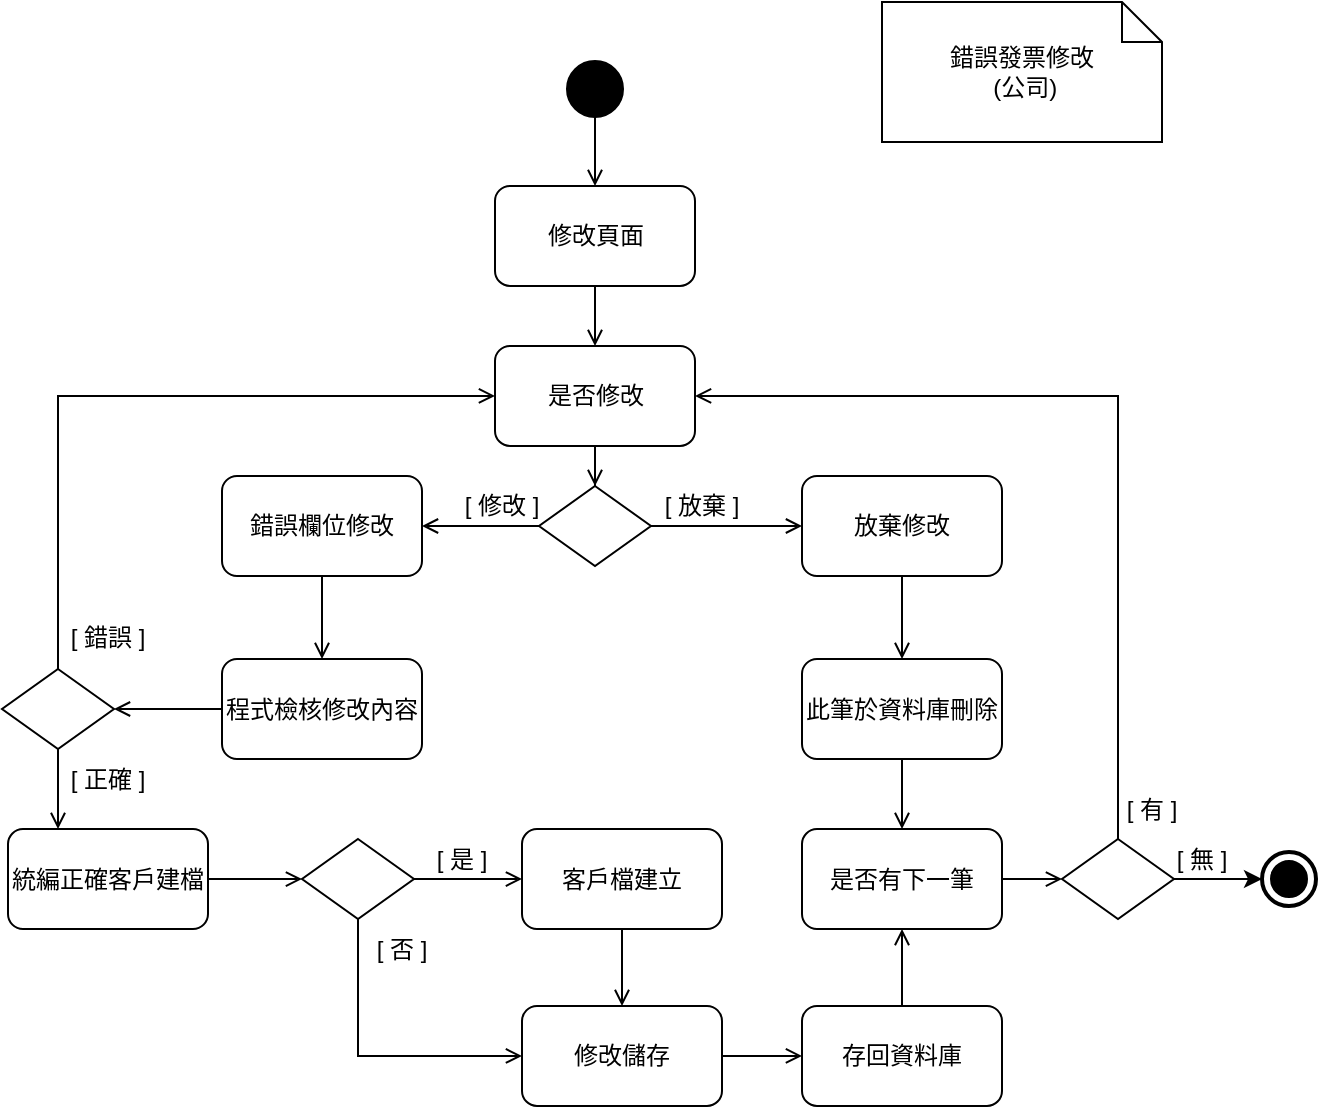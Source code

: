 <mxfile version="21.2.3" type="google" pages="5">
  <diagram name="錯誤發票修改(公司)" id="c4acf3e9-155e-7222-9cf6-157b1a14988f">
    <mxGraphModel grid="1" page="1" gridSize="10" guides="1" tooltips="1" connect="1" arrows="1" fold="1" pageScale="1" pageWidth="850" pageHeight="1100" background="none" math="0" shadow="0">
      <root>
        <mxCell id="0" />
        <mxCell id="1" parent="0" />
        <mxCell id="ghHMwNl4-2IU3GXv16XO-2" value="錯誤發票修改&lt;br&gt;&amp;nbsp;(公司)" style="shape=note;size=20;whiteSpace=wrap;html=1;" vertex="1" parent="1">
          <mxGeometry x="440" y="110" width="140" height="70" as="geometry" />
        </mxCell>
        <mxCell id="ghHMwNl4-2IU3GXv16XO-8" style="edgeStyle=orthogonalEdgeStyle;rounded=0;orthogonalLoop=1;jettySize=auto;html=1;entryX=0.5;entryY=0;entryDx=0;entryDy=0;endArrow=open;endFill=0;" edge="1" parent="1" source="ghHMwNl4-2IU3GXv16XO-3" target="ghHMwNl4-2IU3GXv16XO-9">
          <mxGeometry relative="1" as="geometry">
            <mxPoint x="296.5" y="148.98" as="targetPoint" />
          </mxGeometry>
        </mxCell>
        <mxCell id="ghHMwNl4-2IU3GXv16XO-3" value="" style="shape=ellipse;html=1;fillColor=strokeColor;strokeWidth=2;verticalLabelPosition=bottom;verticalAlignment=top;perimeter=ellipsePerimeter;aspect=fixed;" vertex="1" parent="1">
          <mxGeometry x="283" y="140" width="27" height="27" as="geometry" />
        </mxCell>
        <mxCell id="ghHMwNl4-2IU3GXv16XO-4" value="" style="html=1;shape=mxgraph.sysml.actFinal;strokeWidth=2;verticalLabelPosition=bottom;verticalAlignment=top;aspect=fixed;" vertex="1" parent="1">
          <mxGeometry x="630" y="535.02" width="27" height="27" as="geometry" />
        </mxCell>
        <mxCell id="ghHMwNl4-2IU3GXv16XO-78" style="edgeStyle=orthogonalEdgeStyle;rounded=0;orthogonalLoop=1;jettySize=auto;html=1;entryX=1;entryY=0.5;entryDx=0;entryDy=0;endArrow=open;endFill=0;" edge="1" parent="1" source="ghHMwNl4-2IU3GXv16XO-6" target="ghHMwNl4-2IU3GXv16XO-18">
          <mxGeometry relative="1" as="geometry" />
        </mxCell>
        <mxCell id="ghHMwNl4-2IU3GXv16XO-84" style="edgeStyle=orthogonalEdgeStyle;rounded=0;orthogonalLoop=1;jettySize=auto;html=1;entryX=0;entryY=0.5;entryDx=0;entryDy=0;endArrow=open;endFill=0;" edge="1" parent="1" source="ghHMwNl4-2IU3GXv16XO-6" target="ghHMwNl4-2IU3GXv16XO-98">
          <mxGeometry relative="1" as="geometry" />
        </mxCell>
        <mxCell id="ghHMwNl4-2IU3GXv16XO-6" value="" style="rhombus;whiteSpace=wrap;html=1;aspect=fixed;" vertex="1" parent="1">
          <mxGeometry x="268.5" y="351.98" width="56" height="40.04" as="geometry" />
        </mxCell>
        <mxCell id="ghHMwNl4-2IU3GXv16XO-12" style="edgeStyle=orthogonalEdgeStyle;rounded=0;orthogonalLoop=1;jettySize=auto;html=1;endArrow=open;endFill=0;" edge="1" parent="1" source="ghHMwNl4-2IU3GXv16XO-9" target="ghHMwNl4-2IU3GXv16XO-13">
          <mxGeometry relative="1" as="geometry">
            <mxPoint x="390" y="196.98" as="targetPoint" />
          </mxGeometry>
        </mxCell>
        <mxCell id="ghHMwNl4-2IU3GXv16XO-9" value="修改頁面" style="shape=rect;html=1;rounded=1;whiteSpace=wrap;align=center;aspect=fixed;" vertex="1" parent="1">
          <mxGeometry x="246.5" y="201.98" width="100" height="50" as="geometry" />
        </mxCell>
        <mxCell id="ghHMwNl4-2IU3GXv16XO-15" style="edgeStyle=orthogonalEdgeStyle;rounded=0;orthogonalLoop=1;jettySize=auto;html=1;entryX=0.5;entryY=0;entryDx=0;entryDy=0;endArrow=open;endFill=0;" edge="1" parent="1" source="ghHMwNl4-2IU3GXv16XO-13" target="ghHMwNl4-2IU3GXv16XO-6">
          <mxGeometry relative="1" as="geometry" />
        </mxCell>
        <mxCell id="ghHMwNl4-2IU3GXv16XO-13" value="是否修改" style="shape=rect;html=1;rounded=1;whiteSpace=wrap;align=center;aspect=fixed;" vertex="1" parent="1">
          <mxGeometry x="246.5" y="281.98" width="100" height="50" as="geometry" />
        </mxCell>
        <mxCell id="ghHMwNl4-2IU3GXv16XO-17" value="[ 放棄 ]" style="text;html=1;strokeColor=none;fillColor=none;align=center;verticalAlign=middle;whiteSpace=wrap;rounded=0;" vertex="1" parent="1">
          <mxGeometry x="320" y="347.0" width="60" height="30" as="geometry" />
        </mxCell>
        <mxCell id="ghHMwNl4-2IU3GXv16XO-79" style="edgeStyle=orthogonalEdgeStyle;rounded=0;orthogonalLoop=1;jettySize=auto;html=1;entryX=0.5;entryY=0;entryDx=0;entryDy=0;endArrow=open;endFill=0;" edge="1" parent="1" source="ghHMwNl4-2IU3GXv16XO-18" target="ghHMwNl4-2IU3GXv16XO-21">
          <mxGeometry relative="1" as="geometry" />
        </mxCell>
        <mxCell id="ghHMwNl4-2IU3GXv16XO-18" value="錯誤欄位修改" style="shape=rect;html=1;rounded=1;whiteSpace=wrap;align=center;aspect=fixed;" vertex="1" parent="1">
          <mxGeometry x="110" y="347" width="100" height="50" as="geometry" />
        </mxCell>
        <mxCell id="ghHMwNl4-2IU3GXv16XO-20" value="[ 修改 ]" style="text;html=1;strokeColor=none;fillColor=none;align=center;verticalAlign=middle;whiteSpace=wrap;rounded=0;" vertex="1" parent="1">
          <mxGeometry x="220" y="347" width="60" height="30" as="geometry" />
        </mxCell>
        <mxCell id="ghHMwNl4-2IU3GXv16XO-110" style="edgeStyle=orthogonalEdgeStyle;rounded=0;orthogonalLoop=1;jettySize=auto;html=1;entryX=1;entryY=0.5;entryDx=0;entryDy=0;endArrow=open;endFill=0;" edge="1" parent="1" source="ghHMwNl4-2IU3GXv16XO-21" target="ghHMwNl4-2IU3GXv16XO-23">
          <mxGeometry relative="1" as="geometry" />
        </mxCell>
        <mxCell id="ghHMwNl4-2IU3GXv16XO-21" value="程式檢核修改內容" style="shape=rect;html=1;rounded=1;whiteSpace=wrap;align=center;aspect=fixed;" vertex="1" parent="1">
          <mxGeometry x="110" y="438.5" width="100" height="50" as="geometry" />
        </mxCell>
        <mxCell id="ghHMwNl4-2IU3GXv16XO-81" style="edgeStyle=orthogonalEdgeStyle;rounded=0;orthogonalLoop=1;jettySize=auto;html=1;entryX=0;entryY=0.5;entryDx=0;entryDy=0;endArrow=open;endFill=0;" edge="1" parent="1" source="ghHMwNl4-2IU3GXv16XO-23" target="ghHMwNl4-2IU3GXv16XO-13">
          <mxGeometry relative="1" as="geometry">
            <mxPoint x="220" y="306.98" as="targetPoint" />
            <Array as="points">
              <mxPoint x="28" y="306.98" />
            </Array>
          </mxGeometry>
        </mxCell>
        <mxCell id="ghHMwNl4-2IU3GXv16XO-125" style="rounded=0;orthogonalLoop=1;jettySize=auto;html=1;entryX=0.25;entryY=0;entryDx=0;entryDy=0;endArrow=open;endFill=0;" edge="1" parent="1" source="ghHMwNl4-2IU3GXv16XO-23" target="ghHMwNl4-2IU3GXv16XO-92">
          <mxGeometry relative="1" as="geometry" />
        </mxCell>
        <mxCell id="ghHMwNl4-2IU3GXv16XO-23" value="" style="rhombus;whiteSpace=wrap;html=1;aspect=fixed;" vertex="1" parent="1">
          <mxGeometry y="443.48" width="56" height="40.04" as="geometry" />
        </mxCell>
        <mxCell id="ghHMwNl4-2IU3GXv16XO-117" style="edgeStyle=orthogonalEdgeStyle;rounded=0;orthogonalLoop=1;jettySize=auto;html=1;entryX=0.5;entryY=1;entryDx=0;entryDy=0;endArrow=open;endFill=0;" edge="1" parent="1" source="ghHMwNl4-2IU3GXv16XO-25" target="ghHMwNl4-2IU3GXv16XO-33">
          <mxGeometry relative="1" as="geometry" />
        </mxCell>
        <mxCell id="ghHMwNl4-2IU3GXv16XO-25" value="存回資料庫" style="shape=rect;html=1;rounded=1;whiteSpace=wrap;align=center;aspect=fixed;" vertex="1" parent="1">
          <mxGeometry x="400" y="611.98" width="100" height="50" as="geometry" />
        </mxCell>
        <mxCell id="ghHMwNl4-2IU3GXv16XO-29" value="[ 正確 ]" style="text;html=1;strokeColor=none;fillColor=none;align=center;verticalAlign=middle;whiteSpace=wrap;rounded=0;" vertex="1" parent="1">
          <mxGeometry x="23" y="483.52" width="60" height="30" as="geometry" />
        </mxCell>
        <mxCell id="ghHMwNl4-2IU3GXv16XO-30" value="[ 錯誤 ]" style="text;html=1;strokeColor=none;fillColor=none;align=center;verticalAlign=middle;whiteSpace=wrap;rounded=0;" vertex="1" parent="1">
          <mxGeometry x="23" y="413.48" width="60" height="30" as="geometry" />
        </mxCell>
        <mxCell id="ghHMwNl4-2IU3GXv16XO-86" style="edgeStyle=orthogonalEdgeStyle;rounded=0;orthogonalLoop=1;jettySize=auto;html=1;entryX=0;entryY=0.5;entryDx=0;entryDy=0;endArrow=open;endFill=0;" edge="1" parent="1" source="ghHMwNl4-2IU3GXv16XO-33" target="ghHMwNl4-2IU3GXv16XO-34">
          <mxGeometry relative="1" as="geometry" />
        </mxCell>
        <mxCell id="ghHMwNl4-2IU3GXv16XO-33" value="是否有下一筆" style="shape=rect;html=1;rounded=1;whiteSpace=wrap;align=center;aspect=fixed;" vertex="1" parent="1">
          <mxGeometry x="400" y="523.52" width="100" height="50" as="geometry" />
        </mxCell>
        <mxCell id="ghHMwNl4-2IU3GXv16XO-90" style="edgeStyle=orthogonalEdgeStyle;rounded=0;orthogonalLoop=1;jettySize=auto;html=1;entryX=1;entryY=0.5;entryDx=0;entryDy=0;endArrow=open;endFill=0;" edge="1" parent="1" source="ghHMwNl4-2IU3GXv16XO-34" target="ghHMwNl4-2IU3GXv16XO-13">
          <mxGeometry relative="1" as="geometry">
            <Array as="points">
              <mxPoint x="558" y="306.98" />
            </Array>
          </mxGeometry>
        </mxCell>
        <mxCell id="ghHMwNl4-2IU3GXv16XO-91" style="edgeStyle=orthogonalEdgeStyle;rounded=0;orthogonalLoop=1;jettySize=auto;html=1;entryX=0;entryY=0.5;entryDx=0;entryDy=0;entryPerimeter=0;" edge="1" parent="1" source="ghHMwNl4-2IU3GXv16XO-34" target="ghHMwNl4-2IU3GXv16XO-4">
          <mxGeometry relative="1" as="geometry" />
        </mxCell>
        <mxCell id="ghHMwNl4-2IU3GXv16XO-34" value="" style="rhombus;whiteSpace=wrap;html=1;aspect=fixed;" vertex="1" parent="1">
          <mxGeometry x="530" y="528.5" width="56" height="40.04" as="geometry" />
        </mxCell>
        <mxCell id="ghHMwNl4-2IU3GXv16XO-37" value="[ 無 ]" style="text;html=1;strokeColor=none;fillColor=none;align=center;verticalAlign=middle;whiteSpace=wrap;rounded=0;" vertex="1" parent="1">
          <mxGeometry x="570" y="523.52" width="60" height="30" as="geometry" />
        </mxCell>
        <mxCell id="ghHMwNl4-2IU3GXv16XO-38" value="[ 有 ]" style="text;html=1;strokeColor=none;fillColor=none;align=center;verticalAlign=middle;whiteSpace=wrap;rounded=0;" vertex="1" parent="1">
          <mxGeometry x="544.5" y="498.5" width="60" height="30" as="geometry" />
        </mxCell>
        <mxCell id="ghHMwNl4-2IU3GXv16XO-85" style="edgeStyle=orthogonalEdgeStyle;rounded=0;orthogonalLoop=1;jettySize=auto;html=1;entryX=0.5;entryY=0;entryDx=0;entryDy=0;endArrow=open;endFill=0;" edge="1" parent="1" source="ghHMwNl4-2IU3GXv16XO-39" target="ghHMwNl4-2IU3GXv16XO-33">
          <mxGeometry relative="1" as="geometry" />
        </mxCell>
        <mxCell id="ghHMwNl4-2IU3GXv16XO-39" value="此筆於資料庫刪除" style="shape=rect;html=1;rounded=1;whiteSpace=wrap;align=center;aspect=fixed;" vertex="1" parent="1">
          <mxGeometry x="400" y="438.5" width="100" height="50" as="geometry" />
        </mxCell>
        <mxCell id="ghHMwNl4-2IU3GXv16XO-111" style="edgeStyle=orthogonalEdgeStyle;rounded=0;orthogonalLoop=1;jettySize=auto;html=1;endArrow=open;endFill=0;" edge="1" parent="1" source="ghHMwNl4-2IU3GXv16XO-92" target="ghHMwNl4-2IU3GXv16XO-103">
          <mxGeometry relative="1" as="geometry" />
        </mxCell>
        <mxCell id="ghHMwNl4-2IU3GXv16XO-92" value="統編正確客戶建檔" style="shape=rect;html=1;rounded=1;whiteSpace=wrap;align=center;aspect=fixed;" vertex="1" parent="1">
          <mxGeometry x="3" y="523.52" width="100" height="50" as="geometry" />
        </mxCell>
        <mxCell id="ghHMwNl4-2IU3GXv16XO-130" style="edgeStyle=orthogonalEdgeStyle;rounded=0;orthogonalLoop=1;jettySize=auto;html=1;entryX=0;entryY=0.5;entryDx=0;entryDy=0;endArrow=open;endFill=0;" edge="1" parent="1" source="ghHMwNl4-2IU3GXv16XO-97" target="ghHMwNl4-2IU3GXv16XO-25">
          <mxGeometry relative="1" as="geometry" />
        </mxCell>
        <mxCell id="ghHMwNl4-2IU3GXv16XO-97" value="修改儲存" style="shape=rect;html=1;rounded=1;whiteSpace=wrap;align=center;aspect=fixed;" vertex="1" parent="1">
          <mxGeometry x="260" y="611.98" width="100" height="50" as="geometry" />
        </mxCell>
        <mxCell id="ghHMwNl4-2IU3GXv16XO-99" style="edgeStyle=orthogonalEdgeStyle;rounded=0;orthogonalLoop=1;jettySize=auto;html=1;entryX=0.5;entryY=0;entryDx=0;entryDy=0;endArrow=open;endFill=0;" edge="1" parent="1" source="ghHMwNl4-2IU3GXv16XO-98" target="ghHMwNl4-2IU3GXv16XO-39">
          <mxGeometry relative="1" as="geometry" />
        </mxCell>
        <mxCell id="ghHMwNl4-2IU3GXv16XO-98" value="放棄修改" style="shape=rect;html=1;rounded=1;whiteSpace=wrap;align=center;aspect=fixed;" vertex="1" parent="1">
          <mxGeometry x="400" y="347.0" width="100" height="50" as="geometry" />
        </mxCell>
        <mxCell id="ghHMwNl4-2IU3GXv16XO-122" style="edgeStyle=orthogonalEdgeStyle;rounded=0;orthogonalLoop=1;jettySize=auto;html=1;entryX=0;entryY=0.5;entryDx=0;entryDy=0;endArrow=open;endFill=0;" edge="1" parent="1" source="ghHMwNl4-2IU3GXv16XO-103" target="ghHMwNl4-2IU3GXv16XO-114">
          <mxGeometry relative="1" as="geometry" />
        </mxCell>
        <mxCell id="ghHMwNl4-2IU3GXv16XO-123" style="edgeStyle=orthogonalEdgeStyle;rounded=0;orthogonalLoop=1;jettySize=auto;html=1;entryX=0;entryY=0.5;entryDx=0;entryDy=0;endArrow=open;endFill=0;" edge="1" parent="1" source="ghHMwNl4-2IU3GXv16XO-103" target="ghHMwNl4-2IU3GXv16XO-97">
          <mxGeometry relative="1" as="geometry">
            <Array as="points">
              <mxPoint x="178" y="636.98" />
            </Array>
          </mxGeometry>
        </mxCell>
        <mxCell id="ghHMwNl4-2IU3GXv16XO-103" value="" style="rhombus;whiteSpace=wrap;html=1;aspect=fixed;" vertex="1" parent="1">
          <mxGeometry x="150" y="528.5" width="56" height="40.04" as="geometry" />
        </mxCell>
        <mxCell id="ghHMwNl4-2IU3GXv16XO-121" style="edgeStyle=orthogonalEdgeStyle;rounded=0;orthogonalLoop=1;jettySize=auto;html=1;entryX=0.5;entryY=0;entryDx=0;entryDy=0;endArrow=open;endFill=0;" edge="1" parent="1" source="ghHMwNl4-2IU3GXv16XO-114" target="ghHMwNl4-2IU3GXv16XO-97">
          <mxGeometry relative="1" as="geometry" />
        </mxCell>
        <mxCell id="ghHMwNl4-2IU3GXv16XO-114" value="客戶檔建立" style="shape=rect;html=1;rounded=1;whiteSpace=wrap;align=center;aspect=fixed;" vertex="1" parent="1">
          <mxGeometry x="260" y="523.52" width="100" height="50" as="geometry" />
        </mxCell>
        <mxCell id="ghHMwNl4-2IU3GXv16XO-126" value="[ 是 ]" style="text;html=1;strokeColor=none;fillColor=none;align=center;verticalAlign=middle;whiteSpace=wrap;rounded=0;" vertex="1" parent="1">
          <mxGeometry x="200" y="523.52" width="60" height="30" as="geometry" />
        </mxCell>
        <mxCell id="ghHMwNl4-2IU3GXv16XO-127" value="[ 否 ]" style="text;html=1;strokeColor=none;fillColor=none;align=center;verticalAlign=middle;whiteSpace=wrap;rounded=0;" vertex="1" parent="1">
          <mxGeometry x="170" y="568.54" width="60" height="30" as="geometry" />
        </mxCell>
      </root>
    </mxGraphModel>
  </diagram>
  <diagram id="qc2rFI8x_Ox5C7JAXOWc" name="錯誤發票修改(個人)">
    <mxGraphModel grid="1" page="1" gridSize="10" guides="1" tooltips="1" connect="1" arrows="1" fold="1" pageScale="1" pageWidth="827" pageHeight="1169" math="0" shadow="0">
      <root>
        <mxCell id="0" />
        <mxCell id="1" parent="0" />
        <mxCell id="mXWAwBlpAeeCtQul_jLO-2" value="錯誤發票修改&lt;br&gt;(個人)" style="shape=note;size=20;whiteSpace=wrap;html=1;" vertex="1" parent="1">
          <mxGeometry x="440" y="110" width="140" height="70" as="geometry" />
        </mxCell>
        <mxCell id="mXWAwBlpAeeCtQul_jLO-3" style="edgeStyle=orthogonalEdgeStyle;rounded=0;orthogonalLoop=1;jettySize=auto;html=1;entryX=0.5;entryY=0;entryDx=0;entryDy=0;endArrow=open;endFill=0;" edge="1" parent="1" source="mXWAwBlpAeeCtQul_jLO-4" target="mXWAwBlpAeeCtQul_jLO-10">
          <mxGeometry relative="1" as="geometry">
            <mxPoint x="296.5" y="148.98" as="targetPoint" />
          </mxGeometry>
        </mxCell>
        <mxCell id="mXWAwBlpAeeCtQul_jLO-4" value="" style="shape=ellipse;html=1;fillColor=strokeColor;strokeWidth=2;verticalLabelPosition=bottom;verticalAlignment=top;perimeter=ellipsePerimeter;aspect=fixed;" vertex="1" parent="1">
          <mxGeometry x="283" y="140" width="27" height="27" as="geometry" />
        </mxCell>
        <mxCell id="mXWAwBlpAeeCtQul_jLO-5" value="" style="html=1;shape=mxgraph.sysml.actFinal;strokeWidth=2;verticalLabelPosition=bottom;verticalAlignment=top;aspect=fixed;" vertex="1" parent="1">
          <mxGeometry x="630" y="535.02" width="27" height="27" as="geometry" />
        </mxCell>
        <mxCell id="mXWAwBlpAeeCtQul_jLO-6" style="edgeStyle=orthogonalEdgeStyle;rounded=0;orthogonalLoop=1;jettySize=auto;html=1;entryX=1;entryY=0.5;entryDx=0;entryDy=0;endArrow=open;endFill=0;" edge="1" parent="1" source="mXWAwBlpAeeCtQul_jLO-8" target="mXWAwBlpAeeCtQul_jLO-15">
          <mxGeometry relative="1" as="geometry" />
        </mxCell>
        <mxCell id="mXWAwBlpAeeCtQul_jLO-7" style="edgeStyle=orthogonalEdgeStyle;rounded=0;orthogonalLoop=1;jettySize=auto;html=1;entryX=0;entryY=0.5;entryDx=0;entryDy=0;endArrow=open;endFill=0;" edge="1" parent="1" source="mXWAwBlpAeeCtQul_jLO-8" target="mXWAwBlpAeeCtQul_jLO-40">
          <mxGeometry relative="1" as="geometry" />
        </mxCell>
        <mxCell id="mXWAwBlpAeeCtQul_jLO-8" value="" style="rhombus;whiteSpace=wrap;html=1;aspect=fixed;" vertex="1" parent="1">
          <mxGeometry x="268.5" y="351.98" width="56" height="40.04" as="geometry" />
        </mxCell>
        <mxCell id="mXWAwBlpAeeCtQul_jLO-9" style="edgeStyle=orthogonalEdgeStyle;rounded=0;orthogonalLoop=1;jettySize=auto;html=1;endArrow=open;endFill=0;" edge="1" parent="1" source="mXWAwBlpAeeCtQul_jLO-10" target="mXWAwBlpAeeCtQul_jLO-12">
          <mxGeometry relative="1" as="geometry">
            <mxPoint x="390" y="196.98" as="targetPoint" />
          </mxGeometry>
        </mxCell>
        <mxCell id="mXWAwBlpAeeCtQul_jLO-10" value="修改頁面" style="shape=rect;html=1;rounded=1;whiteSpace=wrap;align=center;aspect=fixed;" vertex="1" parent="1">
          <mxGeometry x="246.5" y="201.98" width="100" height="50" as="geometry" />
        </mxCell>
        <mxCell id="mXWAwBlpAeeCtQul_jLO-11" style="edgeStyle=orthogonalEdgeStyle;rounded=0;orthogonalLoop=1;jettySize=auto;html=1;entryX=0.5;entryY=0;entryDx=0;entryDy=0;endArrow=open;endFill=0;" edge="1" parent="1" source="mXWAwBlpAeeCtQul_jLO-12" target="mXWAwBlpAeeCtQul_jLO-8">
          <mxGeometry relative="1" as="geometry" />
        </mxCell>
        <mxCell id="mXWAwBlpAeeCtQul_jLO-12" value="是否修改" style="shape=rect;html=1;rounded=1;whiteSpace=wrap;align=center;aspect=fixed;" vertex="1" parent="1">
          <mxGeometry x="246.5" y="281.98" width="100" height="50" as="geometry" />
        </mxCell>
        <mxCell id="mXWAwBlpAeeCtQul_jLO-13" value="[ 放棄 ]" style="text;html=1;strokeColor=none;fillColor=none;align=center;verticalAlign=middle;whiteSpace=wrap;rounded=0;" vertex="1" parent="1">
          <mxGeometry x="320" y="347.0" width="60" height="30" as="geometry" />
        </mxCell>
        <mxCell id="mXWAwBlpAeeCtQul_jLO-14" style="edgeStyle=orthogonalEdgeStyle;rounded=0;orthogonalLoop=1;jettySize=auto;html=1;entryX=0.5;entryY=0;entryDx=0;entryDy=0;endArrow=open;endFill=0;" edge="1" parent="1" source="mXWAwBlpAeeCtQul_jLO-15" target="mXWAwBlpAeeCtQul_jLO-18">
          <mxGeometry relative="1" as="geometry" />
        </mxCell>
        <mxCell id="mXWAwBlpAeeCtQul_jLO-15" value="錯誤欄位修改" style="shape=rect;html=1;rounded=1;whiteSpace=wrap;align=center;aspect=fixed;" vertex="1" parent="1">
          <mxGeometry x="110" y="347" width="100" height="50" as="geometry" />
        </mxCell>
        <mxCell id="mXWAwBlpAeeCtQul_jLO-16" value="[ 修改 ]" style="text;html=1;strokeColor=none;fillColor=none;align=center;verticalAlign=middle;whiteSpace=wrap;rounded=0;" vertex="1" parent="1">
          <mxGeometry x="220" y="347" width="60" height="30" as="geometry" />
        </mxCell>
        <mxCell id="mXWAwBlpAeeCtQul_jLO-17" style="edgeStyle=orthogonalEdgeStyle;rounded=0;orthogonalLoop=1;jettySize=auto;html=1;entryX=1;entryY=0.5;entryDx=0;entryDy=0;endArrow=open;endFill=0;" edge="1" parent="1" source="mXWAwBlpAeeCtQul_jLO-18" target="mXWAwBlpAeeCtQul_jLO-21">
          <mxGeometry relative="1" as="geometry" />
        </mxCell>
        <mxCell id="mXWAwBlpAeeCtQul_jLO-18" value="程式檢核修改內容" style="shape=rect;html=1;rounded=1;whiteSpace=wrap;align=center;aspect=fixed;" vertex="1" parent="1">
          <mxGeometry x="110" y="438.5" width="100" height="50" as="geometry" />
        </mxCell>
        <mxCell id="mXWAwBlpAeeCtQul_jLO-19" style="edgeStyle=orthogonalEdgeStyle;rounded=0;orthogonalLoop=1;jettySize=auto;html=1;entryX=0;entryY=0.5;entryDx=0;entryDy=0;endArrow=open;endFill=0;" edge="1" parent="1" source="mXWAwBlpAeeCtQul_jLO-21" target="mXWAwBlpAeeCtQul_jLO-12">
          <mxGeometry relative="1" as="geometry">
            <mxPoint x="220" y="306.98" as="targetPoint" />
            <Array as="points">
              <mxPoint x="28" y="306.98" />
            </Array>
          </mxGeometry>
        </mxCell>
        <mxCell id="mXWAwBlpAeeCtQul_jLO-20" style="rounded=0;orthogonalLoop=1;jettySize=auto;html=1;entryX=0;entryY=0.5;entryDx=0;entryDy=0;endArrow=open;endFill=0;edgeStyle=orthogonalEdgeStyle;" edge="1" parent="1" source="mXWAwBlpAeeCtQul_jLO-21" target="mXWAwBlpAeeCtQul_jLO-38">
          <mxGeometry relative="1" as="geometry">
            <mxPoint x="28" y="523.52" as="targetPoint" />
            <Array as="points">
              <mxPoint x="28" y="548" />
            </Array>
          </mxGeometry>
        </mxCell>
        <mxCell id="mXWAwBlpAeeCtQul_jLO-21" value="" style="rhombus;whiteSpace=wrap;html=1;aspect=fixed;" vertex="1" parent="1">
          <mxGeometry y="443.48" width="56" height="40.04" as="geometry" />
        </mxCell>
        <mxCell id="mXWAwBlpAeeCtQul_jLO-22" style="edgeStyle=orthogonalEdgeStyle;rounded=0;orthogonalLoop=1;jettySize=auto;html=1;entryX=0;entryY=0.5;entryDx=0;entryDy=0;endArrow=open;endFill=0;" edge="1" parent="1" source="mXWAwBlpAeeCtQul_jLO-23" target="mXWAwBlpAeeCtQul_jLO-27">
          <mxGeometry relative="1" as="geometry" />
        </mxCell>
        <mxCell id="mXWAwBlpAeeCtQul_jLO-23" value="存回資料庫" style="shape=rect;html=1;rounded=1;whiteSpace=wrap;align=center;aspect=fixed;" vertex="1" parent="1">
          <mxGeometry x="246.5" y="523.52" width="100" height="50" as="geometry" />
        </mxCell>
        <mxCell id="mXWAwBlpAeeCtQul_jLO-24" value="[ 正確 ]" style="text;html=1;strokeColor=none;fillColor=none;align=center;verticalAlign=middle;whiteSpace=wrap;rounded=0;" vertex="1" parent="1">
          <mxGeometry x="23" y="483.52" width="60" height="30" as="geometry" />
        </mxCell>
        <mxCell id="mXWAwBlpAeeCtQul_jLO-25" value="[ 錯誤 ]" style="text;html=1;strokeColor=none;fillColor=none;align=center;verticalAlign=middle;whiteSpace=wrap;rounded=0;" vertex="1" parent="1">
          <mxGeometry x="23" y="413.48" width="60" height="30" as="geometry" />
        </mxCell>
        <mxCell id="mXWAwBlpAeeCtQul_jLO-26" style="edgeStyle=orthogonalEdgeStyle;rounded=0;orthogonalLoop=1;jettySize=auto;html=1;entryX=0;entryY=0.5;entryDx=0;entryDy=0;endArrow=open;endFill=0;" edge="1" parent="1" source="mXWAwBlpAeeCtQul_jLO-27" target="mXWAwBlpAeeCtQul_jLO-30">
          <mxGeometry relative="1" as="geometry" />
        </mxCell>
        <mxCell id="mXWAwBlpAeeCtQul_jLO-27" value="是否有下一筆" style="shape=rect;html=1;rounded=1;whiteSpace=wrap;align=center;aspect=fixed;" vertex="1" parent="1">
          <mxGeometry x="400" y="523.52" width="100" height="50" as="geometry" />
        </mxCell>
        <mxCell id="mXWAwBlpAeeCtQul_jLO-28" style="edgeStyle=orthogonalEdgeStyle;rounded=0;orthogonalLoop=1;jettySize=auto;html=1;entryX=1;entryY=0.5;entryDx=0;entryDy=0;endArrow=open;endFill=0;" edge="1" parent="1" source="mXWAwBlpAeeCtQul_jLO-30" target="mXWAwBlpAeeCtQul_jLO-12">
          <mxGeometry relative="1" as="geometry">
            <Array as="points">
              <mxPoint x="558" y="306.98" />
            </Array>
          </mxGeometry>
        </mxCell>
        <mxCell id="mXWAwBlpAeeCtQul_jLO-29" style="edgeStyle=orthogonalEdgeStyle;rounded=0;orthogonalLoop=1;jettySize=auto;html=1;entryX=0;entryY=0.5;entryDx=0;entryDy=0;entryPerimeter=0;" edge="1" parent="1" source="mXWAwBlpAeeCtQul_jLO-30" target="mXWAwBlpAeeCtQul_jLO-5">
          <mxGeometry relative="1" as="geometry" />
        </mxCell>
        <mxCell id="mXWAwBlpAeeCtQul_jLO-30" value="" style="rhombus;whiteSpace=wrap;html=1;aspect=fixed;" vertex="1" parent="1">
          <mxGeometry x="530" y="528.5" width="56" height="40.04" as="geometry" />
        </mxCell>
        <mxCell id="mXWAwBlpAeeCtQul_jLO-31" value="[ 無 ]" style="text;html=1;strokeColor=none;fillColor=none;align=center;verticalAlign=middle;whiteSpace=wrap;rounded=0;" vertex="1" parent="1">
          <mxGeometry x="570" y="523.52" width="60" height="30" as="geometry" />
        </mxCell>
        <mxCell id="mXWAwBlpAeeCtQul_jLO-32" value="[ 有 ]" style="text;html=1;strokeColor=none;fillColor=none;align=center;verticalAlign=middle;whiteSpace=wrap;rounded=0;" vertex="1" parent="1">
          <mxGeometry x="544.5" y="498.5" width="60" height="30" as="geometry" />
        </mxCell>
        <mxCell id="mXWAwBlpAeeCtQul_jLO-33" style="edgeStyle=orthogonalEdgeStyle;rounded=0;orthogonalLoop=1;jettySize=auto;html=1;entryX=0.5;entryY=0;entryDx=0;entryDy=0;endArrow=open;endFill=0;" edge="1" parent="1" source="mXWAwBlpAeeCtQul_jLO-34" target="mXWAwBlpAeeCtQul_jLO-27">
          <mxGeometry relative="1" as="geometry" />
        </mxCell>
        <mxCell id="mXWAwBlpAeeCtQul_jLO-34" value="此筆於資料庫刪除" style="shape=rect;html=1;rounded=1;whiteSpace=wrap;align=center;aspect=fixed;" vertex="1" parent="1">
          <mxGeometry x="400" y="438.5" width="100" height="50" as="geometry" />
        </mxCell>
        <mxCell id="mXWAwBlpAeeCtQul_jLO-37" style="edgeStyle=orthogonalEdgeStyle;rounded=0;orthogonalLoop=1;jettySize=auto;html=1;entryX=0;entryY=0.5;entryDx=0;entryDy=0;endArrow=open;endFill=0;" edge="1" parent="1" source="mXWAwBlpAeeCtQul_jLO-38" target="mXWAwBlpAeeCtQul_jLO-23">
          <mxGeometry relative="1" as="geometry" />
        </mxCell>
        <mxCell id="mXWAwBlpAeeCtQul_jLO-38" value="修改儲存" style="shape=rect;html=1;rounded=1;whiteSpace=wrap;align=center;aspect=fixed;" vertex="1" parent="1">
          <mxGeometry x="106.5" y="523.52" width="100" height="50" as="geometry" />
        </mxCell>
        <mxCell id="mXWAwBlpAeeCtQul_jLO-39" style="edgeStyle=orthogonalEdgeStyle;rounded=0;orthogonalLoop=1;jettySize=auto;html=1;entryX=0.5;entryY=0;entryDx=0;entryDy=0;endArrow=open;endFill=0;" edge="1" parent="1" source="mXWAwBlpAeeCtQul_jLO-40" target="mXWAwBlpAeeCtQul_jLO-34">
          <mxGeometry relative="1" as="geometry" />
        </mxCell>
        <mxCell id="mXWAwBlpAeeCtQul_jLO-40" value="放棄修改" style="shape=rect;html=1;rounded=1;whiteSpace=wrap;align=center;aspect=fixed;" vertex="1" parent="1">
          <mxGeometry x="400" y="347.0" width="100" height="50" as="geometry" />
        </mxCell>
      </root>
    </mxGraphModel>
  </diagram>
  <diagram name="記帳功能(個人)" id="wuytiY6MSNUfR3Rw-_m2">
    <mxGraphModel grid="1" page="1" gridSize="10" guides="1" tooltips="1" connect="1" arrows="1" fold="1" pageScale="1" pageWidth="827" pageHeight="1169" math="0" shadow="0">
      <root>
        <mxCell id="8Kyr-8U9FUmFINsY3Rbp-0" />
        <mxCell id="8Kyr-8U9FUmFINsY3Rbp-1" parent="8Kyr-8U9FUmFINsY3Rbp-0" />
        <mxCell id="8Kyr-8U9FUmFINsY3Rbp-3" value="記帳新增及修改功能&lt;br&gt;(個人)" style="shape=note;size=20;whiteSpace=wrap;html=1;" vertex="1" parent="8Kyr-8U9FUmFINsY3Rbp-1">
          <mxGeometry x="440" y="110" width="140" height="70" as="geometry" />
        </mxCell>
        <mxCell id="8Kyr-8U9FUmFINsY3Rbp-4" style="edgeStyle=orthogonalEdgeStyle;rounded=0;orthogonalLoop=1;jettySize=auto;html=1;entryX=0.5;entryY=0;entryDx=0;entryDy=0;endArrow=open;endFill=0;" edge="1" parent="8Kyr-8U9FUmFINsY3Rbp-1" source="8Kyr-8U9FUmFINsY3Rbp-5" target="8Kyr-8U9FUmFINsY3Rbp-11">
          <mxGeometry relative="1" as="geometry">
            <mxPoint x="296.5" y="148.98" as="targetPoint" />
          </mxGeometry>
        </mxCell>
        <mxCell id="8Kyr-8U9FUmFINsY3Rbp-5" value="" style="shape=ellipse;html=1;fillColor=strokeColor;strokeWidth=2;verticalLabelPosition=bottom;verticalAlignment=top;perimeter=ellipsePerimeter;aspect=fixed;" vertex="1" parent="8Kyr-8U9FUmFINsY3Rbp-1">
          <mxGeometry x="283" y="140" width="27" height="27" as="geometry" />
        </mxCell>
        <mxCell id="8Kyr-8U9FUmFINsY3Rbp-6" value="" style="html=1;shape=mxgraph.sysml.actFinal;strokeWidth=2;verticalLabelPosition=bottom;verticalAlignment=top;aspect=fixed;" vertex="1" parent="8Kyr-8U9FUmFINsY3Rbp-1">
          <mxGeometry x="510" y="752.5" width="27" height="27" as="geometry" />
        </mxCell>
        <mxCell id="8Kyr-8U9FUmFINsY3Rbp-7" style="edgeStyle=orthogonalEdgeStyle;rounded=0;orthogonalLoop=1;jettySize=auto;html=1;entryX=1;entryY=0.5;entryDx=0;entryDy=0;endArrow=open;endFill=0;" edge="1" parent="8Kyr-8U9FUmFINsY3Rbp-1" source="8Kyr-8U9FUmFINsY3Rbp-9" target="8Kyr-8U9FUmFINsY3Rbp-16">
          <mxGeometry relative="1" as="geometry" />
        </mxCell>
        <mxCell id="R13YTuLPSkifFXHpn9l8-1" style="rounded=0;orthogonalLoop=1;jettySize=auto;html=1;endArrow=open;endFill=0;" edge="1" parent="8Kyr-8U9FUmFINsY3Rbp-1" source="8Kyr-8U9FUmFINsY3Rbp-9" target="8Kyr-8U9FUmFINsY3Rbp-39">
          <mxGeometry relative="1" as="geometry" />
        </mxCell>
        <mxCell id="8Kyr-8U9FUmFINsY3Rbp-9" value="" style="rhombus;whiteSpace=wrap;html=1;aspect=fixed;" vertex="1" parent="8Kyr-8U9FUmFINsY3Rbp-1">
          <mxGeometry x="371.5" y="455.02" width="56" height="40.04" as="geometry" />
        </mxCell>
        <mxCell id="I5nGJKO477lVpFnhpOZo-8" style="rounded=0;orthogonalLoop=1;jettySize=auto;html=1;endArrow=open;endFill=0;exitX=1;exitY=0.5;exitDx=0;exitDy=0;edgeStyle=orthogonalEdgeStyle;" edge="1" parent="8Kyr-8U9FUmFINsY3Rbp-1" source="R13YTuLPSkifFXHpn9l8-14" target="8Kyr-8U9FUmFINsY3Rbp-13">
          <mxGeometry relative="1" as="geometry" />
        </mxCell>
        <mxCell id="I5nGJKO477lVpFnhpOZo-10" style="rounded=0;orthogonalLoop=1;jettySize=auto;html=1;entryX=1;entryY=0.5;entryDx=0;entryDy=0;endArrow=open;endFill=0;exitX=0;exitY=0.5;exitDx=0;exitDy=0;" edge="1" parent="8Kyr-8U9FUmFINsY3Rbp-1" source="R13YTuLPSkifFXHpn9l8-14" target="I5nGJKO477lVpFnhpOZo-1">
          <mxGeometry relative="1" as="geometry" />
        </mxCell>
        <mxCell id="R13YTuLPSkifFXHpn9l8-15" style="rounded=0;orthogonalLoop=1;jettySize=auto;html=1;entryX=0.5;entryY=0;entryDx=0;entryDy=0;endArrow=open;endFill=0;exitX=0.5;exitY=1;exitDx=0;exitDy=0;" edge="1" parent="8Kyr-8U9FUmFINsY3Rbp-1" source="8Kyr-8U9FUmFINsY3Rbp-11" target="R13YTuLPSkifFXHpn9l8-14">
          <mxGeometry relative="1" as="geometry" />
        </mxCell>
        <mxCell id="8Kyr-8U9FUmFINsY3Rbp-11" value="記帳頁面" style="shape=rect;html=1;rounded=1;whiteSpace=wrap;align=center;aspect=fixed;" vertex="1" parent="8Kyr-8U9FUmFINsY3Rbp-1">
          <mxGeometry x="246.5" y="201.98" width="100" height="50" as="geometry" />
        </mxCell>
        <mxCell id="8Kyr-8U9FUmFINsY3Rbp-12" style="edgeStyle=orthogonalEdgeStyle;rounded=0;orthogonalLoop=1;jettySize=auto;html=1;entryX=0.5;entryY=0;entryDx=0;entryDy=0;endArrow=open;endFill=0;" edge="1" parent="8Kyr-8U9FUmFINsY3Rbp-1" source="8Kyr-8U9FUmFINsY3Rbp-13" target="8Kyr-8U9FUmFINsY3Rbp-9">
          <mxGeometry relative="1" as="geometry" />
        </mxCell>
        <mxCell id="8Kyr-8U9FUmFINsY3Rbp-13" value="是否修改" style="shape=rect;html=1;rounded=1;whiteSpace=wrap;align=center;aspect=fixed;" vertex="1" parent="8Kyr-8U9FUmFINsY3Rbp-1">
          <mxGeometry x="349.5" y="385.02" width="100" height="50" as="geometry" />
        </mxCell>
        <mxCell id="8Kyr-8U9FUmFINsY3Rbp-14" value="[ 放棄 ]" style="text;html=1;strokeColor=none;fillColor=none;align=center;verticalAlign=middle;whiteSpace=wrap;rounded=0;" vertex="1" parent="8Kyr-8U9FUmFINsY3Rbp-1">
          <mxGeometry x="392" y="490.0" width="60" height="30" as="geometry" />
        </mxCell>
        <mxCell id="z9lc6nqIPOigL7DDkRvw-15" style="edgeStyle=orthogonalEdgeStyle;rounded=0;orthogonalLoop=1;jettySize=auto;html=1;entryX=0.5;entryY=0;entryDx=0;entryDy=0;endArrow=open;endFill=0;" edge="1" parent="8Kyr-8U9FUmFINsY3Rbp-1" source="8Kyr-8U9FUmFINsY3Rbp-16" target="z9lc6nqIPOigL7DDkRvw-12">
          <mxGeometry relative="1" as="geometry" />
        </mxCell>
        <mxCell id="8Kyr-8U9FUmFINsY3Rbp-16" value="錯誤欄位修改" style="shape=rect;html=1;rounded=1;whiteSpace=wrap;align=center;aspect=fixed;" vertex="1" parent="8Kyr-8U9FUmFINsY3Rbp-1">
          <mxGeometry x="213" y="450.04" width="100" height="50" as="geometry" />
        </mxCell>
        <mxCell id="8Kyr-8U9FUmFINsY3Rbp-17" value="[ 修改 ]" style="text;html=1;strokeColor=none;fillColor=none;align=center;verticalAlign=middle;whiteSpace=wrap;rounded=0;" vertex="1" parent="8Kyr-8U9FUmFINsY3Rbp-1">
          <mxGeometry x="323" y="450.04" width="60" height="30" as="geometry" />
        </mxCell>
        <mxCell id="z9lc6nqIPOigL7DDkRvw-26" style="edgeStyle=orthogonalEdgeStyle;rounded=0;orthogonalLoop=1;jettySize=auto;html=1;entryX=0;entryY=0.5;entryDx=0;entryDy=0;entryPerimeter=0;endArrow=open;endFill=0;" edge="1" parent="8Kyr-8U9FUmFINsY3Rbp-1" source="8Kyr-8U9FUmFINsY3Rbp-24" target="8Kyr-8U9FUmFINsY3Rbp-6">
          <mxGeometry relative="1" as="geometry" />
        </mxCell>
        <mxCell id="8Kyr-8U9FUmFINsY3Rbp-24" value="存回資料庫" style="shape=rect;html=1;rounded=1;whiteSpace=wrap;align=center;aspect=fixed;" vertex="1" parent="8Kyr-8U9FUmFINsY3Rbp-1">
          <mxGeometry x="383" y="741" width="100" height="50" as="geometry" />
        </mxCell>
        <mxCell id="z9lc6nqIPOigL7DDkRvw-21" style="edgeStyle=orthogonalEdgeStyle;rounded=0;orthogonalLoop=1;jettySize=auto;html=1;endArrow=open;endFill=0;entryX=0.5;entryY=0;entryDx=0;entryDy=0;exitX=0.626;exitY=1.001;exitDx=0;exitDy=0;exitPerimeter=0;" edge="1" parent="8Kyr-8U9FUmFINsY3Rbp-1" source="8Kyr-8U9FUmFINsY3Rbp-37" target="8Kyr-8U9FUmFINsY3Rbp-24">
          <mxGeometry relative="1" as="geometry">
            <mxPoint x="432" y="672" as="sourcePoint" />
            <Array as="points">
              <mxPoint x="433" y="672" />
            </Array>
          </mxGeometry>
        </mxCell>
        <mxCell id="8Kyr-8U9FUmFINsY3Rbp-37" value="修改儲存" style="shape=rect;html=1;rounded=1;whiteSpace=wrap;align=center;aspect=fixed;" vertex="1" parent="8Kyr-8U9FUmFINsY3Rbp-1">
          <mxGeometry x="370" y="621.54" width="100" height="50" as="geometry" />
        </mxCell>
        <mxCell id="R13YTuLPSkifFXHpn9l8-5" style="edgeStyle=orthogonalEdgeStyle;rounded=0;orthogonalLoop=1;jettySize=auto;html=1;entryX=1;entryY=0.5;entryDx=0;entryDy=0;endArrow=open;endFill=0;" edge="1" parent="8Kyr-8U9FUmFINsY3Rbp-1" source="8Kyr-8U9FUmFINsY3Rbp-39" target="8Kyr-8U9FUmFINsY3Rbp-11">
          <mxGeometry relative="1" as="geometry">
            <Array as="points">
              <mxPoint x="490" y="560" />
              <mxPoint x="490" y="227" />
            </Array>
          </mxGeometry>
        </mxCell>
        <mxCell id="8Kyr-8U9FUmFINsY3Rbp-39" value="放棄修改" style="shape=rect;html=1;rounded=1;whiteSpace=wrap;align=center;aspect=fixed;" vertex="1" parent="8Kyr-8U9FUmFINsY3Rbp-1">
          <mxGeometry x="350" y="535.0" width="100" height="50" as="geometry" />
        </mxCell>
        <mxCell id="I5nGJKO477lVpFnhpOZo-1" value="是否新增" style="shape=rect;html=1;rounded=1;whiteSpace=wrap;align=center;aspect=fixed;" vertex="1" parent="8Kyr-8U9FUmFINsY3Rbp-1">
          <mxGeometry x="29.5" y="290" width="100" height="50" as="geometry" />
        </mxCell>
        <mxCell id="I5nGJKO477lVpFnhpOZo-2" style="edgeStyle=orthogonalEdgeStyle;rounded=0;orthogonalLoop=1;jettySize=auto;html=1;entryX=1;entryY=0.5;entryDx=0;entryDy=0;endArrow=open;endFill=0;exitX=0;exitY=0.5;exitDx=0;exitDy=0;" edge="1" parent="8Kyr-8U9FUmFINsY3Rbp-1" source="I5nGJKO477lVpFnhpOZo-4" target="N2oXGwVV7xtwuxJAszdK-0">
          <mxGeometry relative="1" as="geometry">
            <mxPoint x="-13.56" y="369.98" as="targetPoint" />
            <mxPoint x="44.94" y="370" as="sourcePoint" />
            <Array as="points">
              <mxPoint y="410" />
              <mxPoint y="370" />
            </Array>
          </mxGeometry>
        </mxCell>
        <mxCell id="I5nGJKO477lVpFnhpOZo-3" style="edgeStyle=orthogonalEdgeStyle;rounded=0;orthogonalLoop=1;jettySize=auto;html=1;entryX=0;entryY=0.5;entryDx=0;entryDy=0;endArrow=open;endFill=0;" edge="1" parent="8Kyr-8U9FUmFINsY3Rbp-1" source="I5nGJKO477lVpFnhpOZo-4" target="8Kyr-8U9FUmFINsY3Rbp-13">
          <mxGeometry relative="1" as="geometry">
            <mxPoint x="87" y="414.98" as="targetPoint" />
          </mxGeometry>
        </mxCell>
        <mxCell id="I5nGJKO477lVpFnhpOZo-4" value="" style="rhombus;whiteSpace=wrap;html=1;aspect=fixed;" vertex="1" parent="8Kyr-8U9FUmFINsY3Rbp-1">
          <mxGeometry x="51.5" y="389.98" width="56" height="40.04" as="geometry" />
        </mxCell>
        <mxCell id="I5nGJKO477lVpFnhpOZo-5" style="rounded=0;orthogonalLoop=1;jettySize=auto;html=1;entryX=0.5;entryY=0;entryDx=0;entryDy=0;endArrow=open;endFill=0;exitX=0.5;exitY=1;exitDx=0;exitDy=0;" edge="1" parent="8Kyr-8U9FUmFINsY3Rbp-1" source="I5nGJKO477lVpFnhpOZo-1" target="I5nGJKO477lVpFnhpOZo-4">
          <mxGeometry relative="1" as="geometry">
            <mxPoint x="72.44" y="300" as="sourcePoint" />
            <mxPoint x="72.94" y="349.98" as="targetPoint" />
          </mxGeometry>
        </mxCell>
        <mxCell id="I5nGJKO477lVpFnhpOZo-6" value="[ 放棄 ]" style="text;html=1;strokeColor=none;fillColor=none;align=center;verticalAlign=middle;whiteSpace=wrap;rounded=0;" vertex="1" parent="8Kyr-8U9FUmFINsY3Rbp-1">
          <mxGeometry x="99" y="385" width="60" height="30" as="geometry" />
        </mxCell>
        <mxCell id="I5nGJKO477lVpFnhpOZo-7" value="[ 新增 ]" style="text;html=1;strokeColor=none;fillColor=none;align=center;verticalAlign=middle;whiteSpace=wrap;rounded=0;" vertex="1" parent="8Kyr-8U9FUmFINsY3Rbp-1">
          <mxGeometry x="1.56" y="385" width="60" height="30" as="geometry" />
        </mxCell>
        <mxCell id="N2oXGwVV7xtwuxJAszdK-9" style="rounded=0;orthogonalLoop=1;jettySize=auto;html=1;endArrow=open;endFill=0;exitX=0.25;exitY=1;exitDx=0;exitDy=0;" edge="1" parent="8Kyr-8U9FUmFINsY3Rbp-1" source="N2oXGwVV7xtwuxJAszdK-0">
          <mxGeometry relative="1" as="geometry">
            <mxPoint x="-97" y="515" as="targetPoint" />
            <mxPoint x="-123.273" y="475" as="sourcePoint" />
          </mxGeometry>
        </mxCell>
        <mxCell id="N2oXGwVV7xtwuxJAszdK-0" value="輸入欄位資訊" style="shape=rect;html=1;rounded=1;whiteSpace=wrap;align=center;aspect=fixed;" vertex="1" parent="8Kyr-8U9FUmFINsY3Rbp-1">
          <mxGeometry x="-121.56" y="345" width="100" height="50" as="geometry" />
        </mxCell>
        <mxCell id="N2oXGwVV7xtwuxJAszdK-1" value="類別" style="shape=rect;html=1;rounded=1;whiteSpace=wrap;align=center;aspect=fixed;" vertex="1" parent="8Kyr-8U9FUmFINsY3Rbp-1">
          <mxGeometry x="-210.44" y="581.54" width="100" height="50" as="geometry" />
        </mxCell>
        <mxCell id="N2oXGwVV7xtwuxJAszdK-2" value="購買時間" style="shape=rect;html=1;rounded=1;whiteSpace=wrap;align=center;aspect=fixed;" vertex="1" parent="8Kyr-8U9FUmFINsY3Rbp-1">
          <mxGeometry x="-101.44" y="581.54" width="100" height="50" as="geometry" />
        </mxCell>
        <mxCell id="N2oXGwVV7xtwuxJAszdK-3" value="購買內容、數量、&lt;br&gt;單價、合計、總計" style="shape=rect;html=1;rounded=1;whiteSpace=wrap;align=center;aspect=fixed;" vertex="1" parent="8Kyr-8U9FUmFINsY3Rbp-1">
          <mxGeometry x="8.12" y="574.82" width="126.88" height="63.44" as="geometry" />
        </mxCell>
        <mxCell id="z9lc6nqIPOigL7DDkRvw-8" style="edgeStyle=orthogonalEdgeStyle;rounded=0;orthogonalLoop=1;jettySize=auto;html=1;endArrow=open;endFill=0;" edge="1" parent="8Kyr-8U9FUmFINsY3Rbp-1" source="N2oXGwVV7xtwuxJAszdK-4" target="z9lc6nqIPOigL7DDkRvw-2">
          <mxGeometry relative="1" as="geometry" />
        </mxCell>
        <mxCell id="N2oXGwVV7xtwuxJAszdK-4" value="程式加入新增時間" style="shape=rect;html=1;rounded=1;whiteSpace=wrap;align=center;aspect=fixed;" vertex="1" parent="8Kyr-8U9FUmFINsY3Rbp-1">
          <mxGeometry x="-238" y="736" width="100" height="50" as="geometry" />
        </mxCell>
        <mxCell id="N2oXGwVV7xtwuxJAszdK-6" value="" style="endArrow=none;html=1;rounded=0;strokeWidth=5;" edge="1" parent="8Kyr-8U9FUmFINsY3Rbp-1">
          <mxGeometry width="50" height="50" relative="1" as="geometry">
            <mxPoint x="-241.44" y="703" as="sourcePoint" />
            <mxPoint x="18.56" y="703" as="targetPoint" />
          </mxGeometry>
        </mxCell>
        <mxCell id="N2oXGwVV7xtwuxJAszdK-7" value="統一發票號碼" style="shape=rect;html=1;rounded=1;whiteSpace=wrap;align=center;aspect=fixed;" vertex="1" parent="8Kyr-8U9FUmFINsY3Rbp-1">
          <mxGeometry x="-320" y="581.54" width="100" height="50" as="geometry" />
        </mxCell>
        <mxCell id="N2oXGwVV7xtwuxJAszdK-10" value="" style="endArrow=open;html=1;rounded=0;entryX=0.5;entryY=0;entryDx=0;entryDy=0;endFill=0;" edge="1" parent="8Kyr-8U9FUmFINsY3Rbp-1" target="N2oXGwVV7xtwuxJAszdK-7">
          <mxGeometry width="50" height="50" relative="1" as="geometry">
            <mxPoint x="-116.44" y="520" as="sourcePoint" />
            <mxPoint x="-276.44" y="581.54" as="targetPoint" />
          </mxGeometry>
        </mxCell>
        <mxCell id="N2oXGwVV7xtwuxJAszdK-11" value="" style="endArrow=open;html=1;rounded=0;entryX=0.5;entryY=0;entryDx=0;entryDy=0;endFill=0;" edge="1" parent="8Kyr-8U9FUmFINsY3Rbp-1" target="N2oXGwVV7xtwuxJAszdK-1">
          <mxGeometry width="50" height="50" relative="1" as="geometry">
            <mxPoint x="-116.44" y="520" as="sourcePoint" />
            <mxPoint x="-266.44" y="592" as="targetPoint" />
          </mxGeometry>
        </mxCell>
        <mxCell id="N2oXGwVV7xtwuxJAszdK-12" value="" style="endArrow=open;html=1;rounded=0;entryX=0.5;entryY=0;entryDx=0;entryDy=0;endFill=0;" edge="1" parent="8Kyr-8U9FUmFINsY3Rbp-1" target="N2oXGwVV7xtwuxJAszdK-2">
          <mxGeometry width="50" height="50" relative="1" as="geometry">
            <mxPoint x="-116.44" y="520" as="sourcePoint" />
            <mxPoint x="-156.44" y="592" as="targetPoint" />
          </mxGeometry>
        </mxCell>
        <mxCell id="N2oXGwVV7xtwuxJAszdK-13" value="" style="endArrow=open;html=1;rounded=0;entryX=0.5;entryY=0;entryDx=0;entryDy=0;endFill=0;" edge="1" parent="8Kyr-8U9FUmFINsY3Rbp-1" target="N2oXGwVV7xtwuxJAszdK-3">
          <mxGeometry width="50" height="50" relative="1" as="geometry">
            <mxPoint x="-116.44" y="520" as="sourcePoint" />
            <mxPoint x="65.0" y="574.82" as="targetPoint" />
          </mxGeometry>
        </mxCell>
        <mxCell id="N2oXGwVV7xtwuxJAszdK-14" value="" style="endArrow=open;html=1;rounded=0;endFill=0;exitX=0.5;exitY=1;exitDx=0;exitDy=0;" edge="1" parent="8Kyr-8U9FUmFINsY3Rbp-1" source="N2oXGwVV7xtwuxJAszdK-7">
          <mxGeometry width="50" height="50" relative="1" as="geometry">
            <mxPoint x="-276.44" y="631.54" as="sourcePoint" />
            <mxPoint x="-201.44" y="700" as="targetPoint" />
          </mxGeometry>
        </mxCell>
        <mxCell id="N2oXGwVV7xtwuxJAszdK-15" value="" style="endArrow=open;html=1;rounded=0;endFill=0;exitX=0.5;exitY=1;exitDx=0;exitDy=0;" edge="1" parent="8Kyr-8U9FUmFINsY3Rbp-1" source="N2oXGwVV7xtwuxJAszdK-1">
          <mxGeometry width="50" height="50" relative="1" as="geometry">
            <mxPoint x="-116.44" y="700" as="sourcePoint" />
            <mxPoint x="-166.44" y="700" as="targetPoint" />
          </mxGeometry>
        </mxCell>
        <mxCell id="N2oXGwVV7xtwuxJAszdK-16" value="" style="endArrow=open;html=1;rounded=0;endFill=0;exitX=0.5;exitY=1;exitDx=0;exitDy=0;" edge="1" parent="8Kyr-8U9FUmFINsY3Rbp-1" source="N2oXGwVV7xtwuxJAszdK-2">
          <mxGeometry width="50" height="50" relative="1" as="geometry">
            <mxPoint x="-116.44" y="700" as="sourcePoint" />
            <mxPoint x="-56.44" y="700" as="targetPoint" />
          </mxGeometry>
        </mxCell>
        <mxCell id="N2oXGwVV7xtwuxJAszdK-17" value="" style="endArrow=open;html=1;rounded=0;endFill=0;exitX=0.5;exitY=1;exitDx=0;exitDy=0;" edge="1" parent="8Kyr-8U9FUmFINsY3Rbp-1" source="N2oXGwVV7xtwuxJAszdK-3">
          <mxGeometry width="50" height="50" relative="1" as="geometry">
            <mxPoint x="65.0" y="638.26" as="sourcePoint" />
            <mxPoint x="-21.44" y="700" as="targetPoint" />
          </mxGeometry>
        </mxCell>
        <mxCell id="N2oXGwVV7xtwuxJAszdK-19" value="" style="endArrow=none;html=1;rounded=0;strokeWidth=5;" edge="1" parent="8Kyr-8U9FUmFINsY3Rbp-1">
          <mxGeometry width="50" height="50" relative="1" as="geometry">
            <mxPoint x="-246.44" y="514.54" as="sourcePoint" />
            <mxPoint x="13.56" y="514.54" as="targetPoint" />
          </mxGeometry>
        </mxCell>
        <mxCell id="R13YTuLPSkifFXHpn9l8-13" style="rounded=0;orthogonalLoop=1;jettySize=auto;html=1;entryX=0;entryY=0.5;entryDx=0;entryDy=0;endArrow=open;endFill=0;" edge="1" parent="8Kyr-8U9FUmFINsY3Rbp-1" source="R13YTuLPSkifFXHpn9l8-6" target="8Kyr-8U9FUmFINsY3Rbp-24">
          <mxGeometry relative="1" as="geometry">
            <mxPoint x="358" y="766" as="targetPoint" />
          </mxGeometry>
        </mxCell>
        <mxCell id="R13YTuLPSkifFXHpn9l8-6" value="確認新增" style="shape=rect;html=1;rounded=1;whiteSpace=wrap;align=center;aspect=fixed;" vertex="1" parent="8Kyr-8U9FUmFINsY3Rbp-1">
          <mxGeometry x="243" y="741" width="100" height="50" as="geometry" />
        </mxCell>
        <mxCell id="R13YTuLPSkifFXHpn9l8-14" value="瀏覽筆資料" style="shape=rect;html=1;rounded=1;whiteSpace=wrap;align=center;aspect=fixed;" vertex="1" parent="8Kyr-8U9FUmFINsY3Rbp-1">
          <mxGeometry x="247" y="290" width="100" height="50" as="geometry" />
        </mxCell>
        <mxCell id="R13YTuLPSkifFXHpn9l8-16" value="" style="endArrow=open;html=1;rounded=0;endFill=0;entryX=0.5;entryY=0;entryDx=0;entryDy=0;" edge="1" parent="8Kyr-8U9FUmFINsY3Rbp-1" target="N2oXGwVV7xtwuxJAszdK-4">
          <mxGeometry width="50" height="50" relative="1" as="geometry">
            <mxPoint x="-189" y="705" as="sourcePoint" />
            <mxPoint x="-141.44" y="713" as="targetPoint" />
          </mxGeometry>
        </mxCell>
        <mxCell id="z9lc6nqIPOigL7DDkRvw-22" style="edgeStyle=orthogonalEdgeStyle;rounded=0;orthogonalLoop=1;jettySize=auto;html=1;entryX=0;entryY=0.5;entryDx=0;entryDy=0;endArrow=open;endFill=0;" edge="1" parent="8Kyr-8U9FUmFINsY3Rbp-1" source="z9lc6nqIPOigL7DDkRvw-2" target="z9lc6nqIPOigL7DDkRvw-4">
          <mxGeometry relative="1" as="geometry">
            <Array as="points">
              <mxPoint x="29" y="766" />
            </Array>
          </mxGeometry>
        </mxCell>
        <mxCell id="z9lc6nqIPOigL7DDkRvw-2" value="程式檢核新增內容" style="shape=rect;html=1;rounded=1;whiteSpace=wrap;align=center;aspect=fixed;" vertex="1" parent="8Kyr-8U9FUmFINsY3Rbp-1">
          <mxGeometry x="-64.12" y="736.0" width="100" height="50" as="geometry" />
        </mxCell>
        <mxCell id="z9lc6nqIPOigL7DDkRvw-10" style="edgeStyle=orthogonalEdgeStyle;rounded=0;orthogonalLoop=1;jettySize=auto;html=1;endArrow=open;endFill=0;entryX=0.5;entryY=1;entryDx=0;entryDy=0;" edge="1" parent="8Kyr-8U9FUmFINsY3Rbp-1" source="z9lc6nqIPOigL7DDkRvw-4" target="N2oXGwVV7xtwuxJAszdK-0">
          <mxGeometry relative="1" as="geometry">
            <mxPoint x="-50" y="440" as="targetPoint" />
            <Array as="points">
              <mxPoint x="157" y="460" />
              <mxPoint x="-72" y="460" />
              <mxPoint x="-72" y="410" />
              <mxPoint x="-72" y="410" />
            </Array>
          </mxGeometry>
        </mxCell>
        <mxCell id="z9lc6nqIPOigL7DDkRvw-23" style="edgeStyle=orthogonalEdgeStyle;rounded=0;orthogonalLoop=1;jettySize=auto;html=1;entryX=0;entryY=0.5;entryDx=0;entryDy=0;endArrow=open;endFill=0;" edge="1" parent="8Kyr-8U9FUmFINsY3Rbp-1" source="z9lc6nqIPOigL7DDkRvw-4" target="R13YTuLPSkifFXHpn9l8-6">
          <mxGeometry relative="1" as="geometry" />
        </mxCell>
        <mxCell id="z9lc6nqIPOigL7DDkRvw-4" value="" style="rhombus;whiteSpace=wrap;html=1;aspect=fixed;" vertex="1" parent="8Kyr-8U9FUmFINsY3Rbp-1">
          <mxGeometry x="129" y="745.96" width="56" height="40.04" as="geometry" />
        </mxCell>
        <mxCell id="z9lc6nqIPOigL7DDkRvw-5" value="[ 正確 ]" style="text;html=1;strokeColor=none;fillColor=none;align=center;verticalAlign=middle;whiteSpace=wrap;rounded=0;" vertex="1" parent="8Kyr-8U9FUmFINsY3Rbp-1">
          <mxGeometry x="177" y="740.0" width="60" height="30" as="geometry" />
        </mxCell>
        <mxCell id="z9lc6nqIPOigL7DDkRvw-6" value="[ 錯誤 ]" style="text;html=1;strokeColor=none;fillColor=none;align=center;verticalAlign=middle;whiteSpace=wrap;rounded=0;" vertex="1" parent="8Kyr-8U9FUmFINsY3Rbp-1">
          <mxGeometry x="105.5" y="720.0" width="60" height="30" as="geometry" />
        </mxCell>
        <mxCell id="z9lc6nqIPOigL7DDkRvw-14" style="edgeStyle=orthogonalEdgeStyle;rounded=0;orthogonalLoop=1;jettySize=auto;html=1;entryX=0.5;entryY=0;entryDx=0;entryDy=0;endArrow=open;endFill=0;" edge="1" parent="8Kyr-8U9FUmFINsY3Rbp-1" source="z9lc6nqIPOigL7DDkRvw-12" target="z9lc6nqIPOigL7DDkRvw-13">
          <mxGeometry relative="1" as="geometry" />
        </mxCell>
        <mxCell id="z9lc6nqIPOigL7DDkRvw-12" value="程式檢核修改內容" style="shape=rect;html=1;rounded=1;whiteSpace=wrap;align=center;aspect=fixed;" vertex="1" parent="8Kyr-8U9FUmFINsY3Rbp-1">
          <mxGeometry x="213" y="534.5" width="100" height="50" as="geometry" />
        </mxCell>
        <mxCell id="z9lc6nqIPOigL7DDkRvw-16" style="edgeStyle=orthogonalEdgeStyle;rounded=0;orthogonalLoop=1;jettySize=auto;html=1;entryX=0;entryY=0.5;entryDx=0;entryDy=0;endArrow=none;endFill=0;" edge="1" parent="8Kyr-8U9FUmFINsY3Rbp-1" source="z9lc6nqIPOigL7DDkRvw-13" target="8Kyr-8U9FUmFINsY3Rbp-13">
          <mxGeometry relative="1" as="geometry">
            <Array as="points">
              <mxPoint x="180" y="647" />
              <mxPoint x="180" y="410" />
            </Array>
          </mxGeometry>
        </mxCell>
        <mxCell id="z9lc6nqIPOigL7DDkRvw-17" style="edgeStyle=orthogonalEdgeStyle;rounded=0;orthogonalLoop=1;jettySize=auto;html=1;entryX=0;entryY=0.5;entryDx=0;entryDy=0;endArrow=open;endFill=0;" edge="1" parent="8Kyr-8U9FUmFINsY3Rbp-1" source="z9lc6nqIPOigL7DDkRvw-13" target="8Kyr-8U9FUmFINsY3Rbp-37">
          <mxGeometry relative="1" as="geometry" />
        </mxCell>
        <mxCell id="z9lc6nqIPOigL7DDkRvw-13" value="" style="rhombus;whiteSpace=wrap;html=1;aspect=fixed;" vertex="1" parent="8Kyr-8U9FUmFINsY3Rbp-1">
          <mxGeometry x="235" y="626.52" width="56" height="40.04" as="geometry" />
        </mxCell>
        <mxCell id="z9lc6nqIPOigL7DDkRvw-18" value="[ 錯誤 ]" style="text;html=1;strokeColor=none;fillColor=none;align=center;verticalAlign=middle;whiteSpace=wrap;rounded=0;" vertex="1" parent="8Kyr-8U9FUmFINsY3Rbp-1">
          <mxGeometry x="185" y="620.54" width="60" height="30" as="geometry" />
        </mxCell>
        <mxCell id="z9lc6nqIPOigL7DDkRvw-19" value="[ 正確 ]" style="text;html=1;strokeColor=none;fillColor=none;align=center;verticalAlign=middle;whiteSpace=wrap;rounded=0;" vertex="1" parent="8Kyr-8U9FUmFINsY3Rbp-1">
          <mxGeometry x="283" y="620.54" width="60" height="30" as="geometry" />
        </mxCell>
      </root>
    </mxGraphModel>
  </diagram>
  <diagram id="Ur-na4qt0CY6sVHerJhW" name="優惠資訊(個人)">
    <mxGraphModel grid="1" page="1" gridSize="10" guides="1" tooltips="1" connect="1" arrows="1" fold="1" pageScale="1" pageWidth="827" pageHeight="1169" math="0" shadow="0">
      <root>
        <mxCell id="0" />
        <mxCell id="1" parent="0" />
      </root>
    </mxGraphModel>
  </diagram>
  <diagram id="-wQFmyyKYAVwN_SdMBlt" name="中獎發票檢視及兌換推薦(個人)">
    <mxGraphModel grid="1" page="1" gridSize="10" guides="1" tooltips="1" connect="1" arrows="1" fold="1" pageScale="1" pageWidth="827" pageHeight="1169" math="0" shadow="0">
      <root>
        <mxCell id="0" />
        <mxCell id="1" parent="0" />
      </root>
    </mxGraphModel>
  </diagram>
</mxfile>
